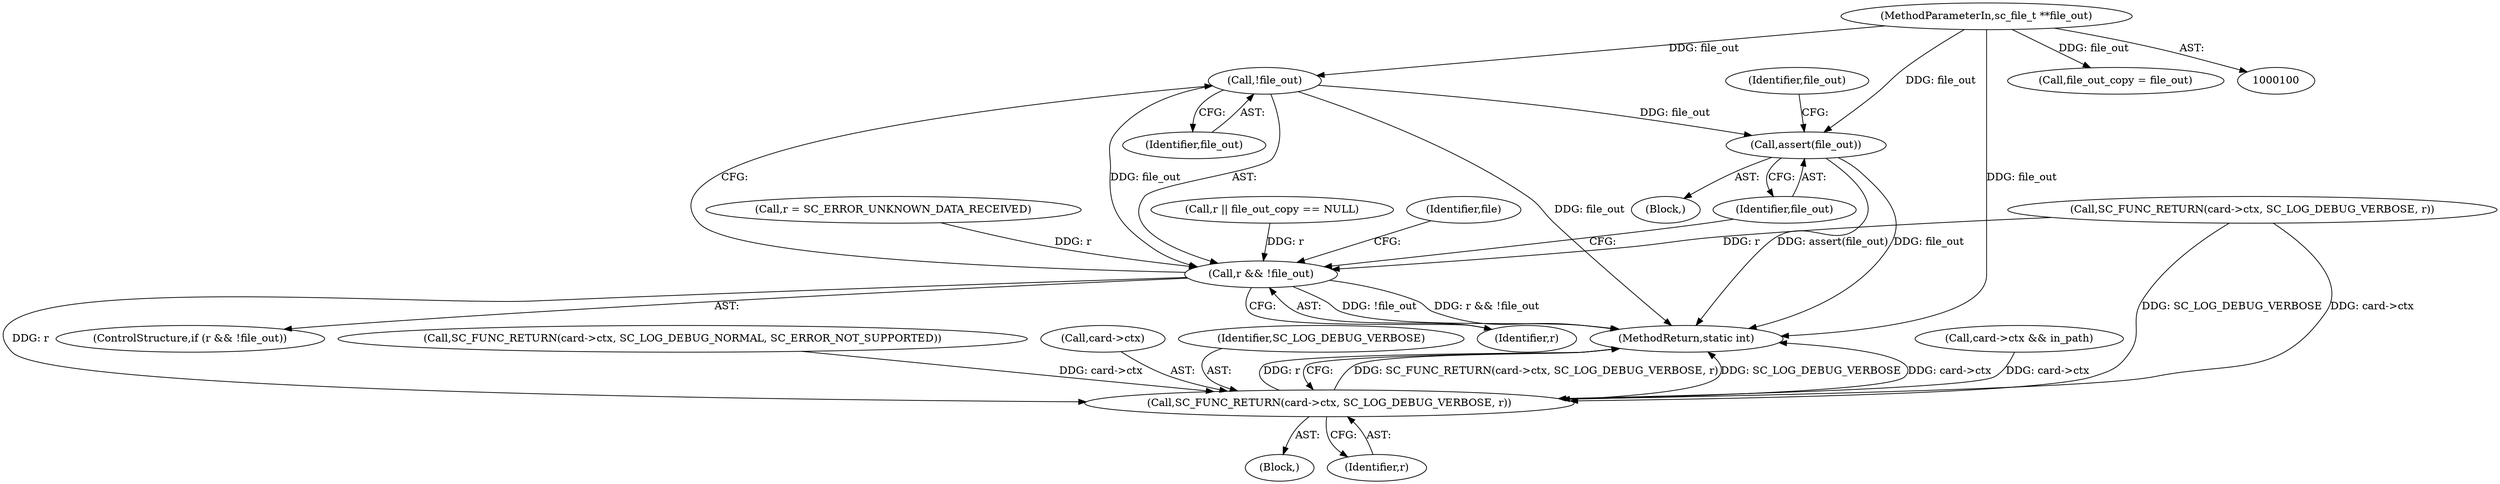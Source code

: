digraph "0_OpenSC_8fe377e93b4b56060e5bbfb6f3142ceaeca744fa_16@pointer" {
"1000185" [label="(Call,!file_out)"];
"1000103" [label="(MethodParameterIn,sc_file_t **file_out)"];
"1000183" [label="(Call,r && !file_out)"];
"1000197" [label="(Call,SC_FUNC_RETURN(card->ctx, SC_LOG_DEBUG_VERBOSE, r))"];
"1000191" [label="(Call,assert(file_out))"];
"1000136" [label="(Call,file_out_copy = file_out)"];
"1000104" [label="(Block,)"];
"1000185" [label="(Call,!file_out)"];
"1000124" [label="(Call,SC_FUNC_RETURN(card->ctx, SC_LOG_DEBUG_NORMAL, SC_ERROR_NOT_SUPPORTED))"];
"1000179" [label="(Call,r = SC_ERROR_UNKNOWN_DATA_RECEIVED)"];
"1000198" [label="(Call,card->ctx)"];
"1000191" [label="(Call,assert(file_out))"];
"1000183" [label="(Call,r && !file_out)"];
"1000103" [label="(MethodParameterIn,sc_file_t **file_out)"];
"1000201" [label="(Identifier,SC_LOG_DEBUG_VERBOSE)"];
"1000186" [label="(Identifier,file_out)"];
"1000192" [label="(Identifier,file_out)"];
"1000151" [label="(Call,SC_FUNC_RETURN(card->ctx, SC_LOG_DEBUG_VERBOSE, r))"];
"1000111" [label="(Call,card->ctx && in_path)"];
"1000146" [label="(Call,r || file_out_copy == NULL)"];
"1000188" [label="(Identifier,file)"];
"1000190" [label="(Block,)"];
"1000202" [label="(Identifier,r)"];
"1000197" [label="(Call,SC_FUNC_RETURN(card->ctx, SC_LOG_DEBUG_VERBOSE, r))"];
"1000182" [label="(ControlStructure,if (r && !file_out))"];
"1000184" [label="(Identifier,r)"];
"1000203" [label="(MethodReturn,static int)"];
"1000195" [label="(Identifier,file_out)"];
"1000185" -> "1000183"  [label="AST: "];
"1000185" -> "1000186"  [label="CFG: "];
"1000186" -> "1000185"  [label="AST: "];
"1000183" -> "1000185"  [label="CFG: "];
"1000185" -> "1000203"  [label="DDG: file_out"];
"1000185" -> "1000183"  [label="DDG: file_out"];
"1000103" -> "1000185"  [label="DDG: file_out"];
"1000185" -> "1000191"  [label="DDG: file_out"];
"1000103" -> "1000100"  [label="AST: "];
"1000103" -> "1000203"  [label="DDG: file_out"];
"1000103" -> "1000136"  [label="DDG: file_out"];
"1000103" -> "1000191"  [label="DDG: file_out"];
"1000183" -> "1000182"  [label="AST: "];
"1000183" -> "1000184"  [label="CFG: "];
"1000184" -> "1000183"  [label="AST: "];
"1000188" -> "1000183"  [label="CFG: "];
"1000192" -> "1000183"  [label="CFG: "];
"1000183" -> "1000203"  [label="DDG: !file_out"];
"1000183" -> "1000203"  [label="DDG: r && !file_out"];
"1000179" -> "1000183"  [label="DDG: r"];
"1000151" -> "1000183"  [label="DDG: r"];
"1000146" -> "1000183"  [label="DDG: r"];
"1000183" -> "1000197"  [label="DDG: r"];
"1000197" -> "1000104"  [label="AST: "];
"1000197" -> "1000202"  [label="CFG: "];
"1000198" -> "1000197"  [label="AST: "];
"1000201" -> "1000197"  [label="AST: "];
"1000202" -> "1000197"  [label="AST: "];
"1000203" -> "1000197"  [label="CFG: "];
"1000197" -> "1000203"  [label="DDG: SC_FUNC_RETURN(card->ctx, SC_LOG_DEBUG_VERBOSE, r)"];
"1000197" -> "1000203"  [label="DDG: SC_LOG_DEBUG_VERBOSE"];
"1000197" -> "1000203"  [label="DDG: card->ctx"];
"1000197" -> "1000203"  [label="DDG: r"];
"1000124" -> "1000197"  [label="DDG: card->ctx"];
"1000151" -> "1000197"  [label="DDG: card->ctx"];
"1000151" -> "1000197"  [label="DDG: SC_LOG_DEBUG_VERBOSE"];
"1000111" -> "1000197"  [label="DDG: card->ctx"];
"1000191" -> "1000190"  [label="AST: "];
"1000191" -> "1000192"  [label="CFG: "];
"1000192" -> "1000191"  [label="AST: "];
"1000195" -> "1000191"  [label="CFG: "];
"1000191" -> "1000203"  [label="DDG: assert(file_out)"];
"1000191" -> "1000203"  [label="DDG: file_out"];
}

